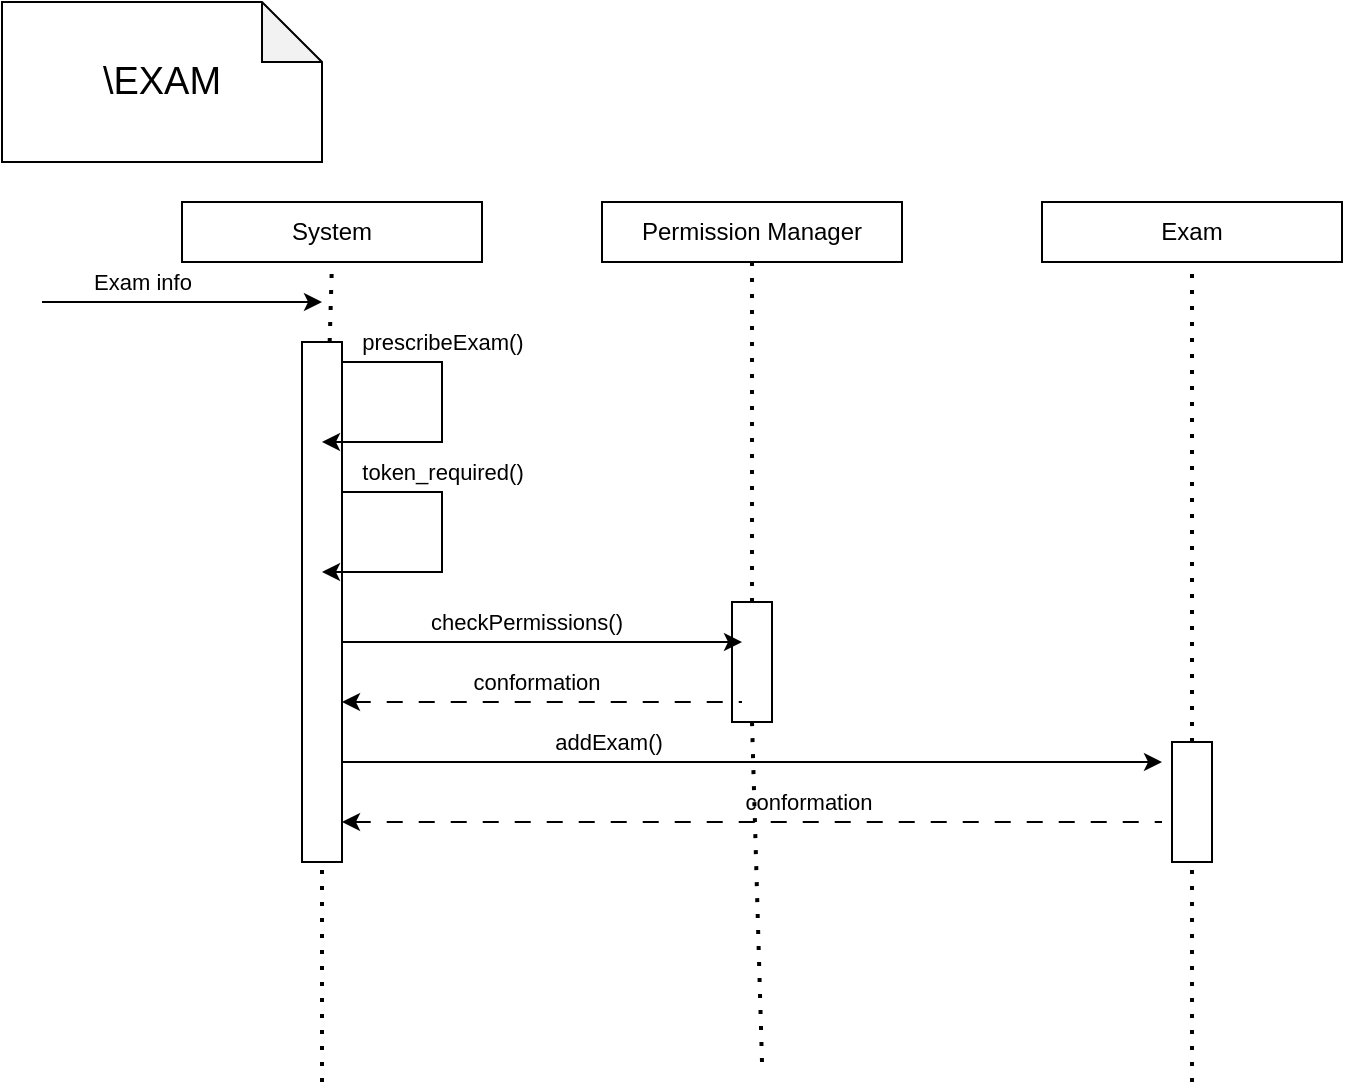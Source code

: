 <mxfile version="24.7.17">
  <diagram name="Page-1" id="Jv_TQmSTfyp_RUovjXyt">
    <mxGraphModel dx="1193" dy="648" grid="1" gridSize="10" guides="1" tooltips="1" connect="1" arrows="1" fold="1" page="1" pageScale="1" pageWidth="850" pageHeight="1100" math="0" shadow="0">
      <root>
        <mxCell id="0" />
        <mxCell id="1" parent="0" />
        <mxCell id="Bxq7dNhiQGgo0WM1oG6--110" value="" style="rounded=0;whiteSpace=wrap;html=1;" vertex="1" parent="1">
          <mxGeometry x="385" y="310" width="20" height="60" as="geometry" />
        </mxCell>
        <mxCell id="Bxq7dNhiQGgo0WM1oG6--5" value="" style="rounded=0;whiteSpace=wrap;html=1;" vertex="1" parent="1">
          <mxGeometry x="170" y="180" width="20" height="260" as="geometry" />
        </mxCell>
        <mxCell id="Bxq7dNhiQGgo0WM1oG6--1" value="System" style="rounded=0;whiteSpace=wrap;html=1;" vertex="1" parent="1">
          <mxGeometry x="110" y="110" width="150" height="30" as="geometry" />
        </mxCell>
        <mxCell id="Bxq7dNhiQGgo0WM1oG6--6" value="" style="endArrow=none;dashed=1;html=1;dashPattern=1 3;strokeWidth=2;rounded=0;entryX=0.5;entryY=1;entryDx=0;entryDy=0;" edge="1" parent="1" source="Bxq7dNhiQGgo0WM1oG6--5" target="Bxq7dNhiQGgo0WM1oG6--1">
          <mxGeometry width="50" height="50" relative="1" as="geometry">
            <mxPoint x="185" y="600" as="sourcePoint" />
            <mxPoint x="450" y="280" as="targetPoint" />
          </mxGeometry>
        </mxCell>
        <mxCell id="Bxq7dNhiQGgo0WM1oG6--7" value="&lt;font style=&quot;font-size: 19px;&quot;&gt;\EXAM&lt;/font&gt;" style="shape=note;whiteSpace=wrap;html=1;backgroundOutline=1;darkOpacity=0.05;" vertex="1" parent="1">
          <mxGeometry x="20" y="10" width="160" height="80" as="geometry" />
        </mxCell>
        <mxCell id="Bxq7dNhiQGgo0WM1oG6--8" value="" style="endArrow=classic;html=1;rounded=0;" edge="1" parent="1">
          <mxGeometry width="50" height="50" relative="1" as="geometry">
            <mxPoint x="40" y="160" as="sourcePoint" />
            <mxPoint x="180" y="160" as="targetPoint" />
          </mxGeometry>
        </mxCell>
        <mxCell id="Bxq7dNhiQGgo0WM1oG6--9" value="Exam info" style="edgeLabel;html=1;align=center;verticalAlign=middle;resizable=0;points=[];" vertex="1" connectable="0" parent="Bxq7dNhiQGgo0WM1oG6--8">
          <mxGeometry x="-0.612" y="-2" relative="1" as="geometry">
            <mxPoint x="23" y="-12" as="offset" />
          </mxGeometry>
        </mxCell>
        <mxCell id="Bxq7dNhiQGgo0WM1oG6--10" value="" style="endArrow=classic;html=1;rounded=0;" edge="1" parent="1">
          <mxGeometry width="50" height="50" relative="1" as="geometry">
            <mxPoint x="190" y="190" as="sourcePoint" />
            <mxPoint x="180" y="230" as="targetPoint" />
            <Array as="points">
              <mxPoint x="240" y="190" />
              <mxPoint x="240" y="230" />
            </Array>
          </mxGeometry>
        </mxCell>
        <mxCell id="Bxq7dNhiQGgo0WM1oG6--11" value="prescribeExam()" style="edgeLabel;html=1;align=center;verticalAlign=middle;resizable=0;points=[];" vertex="1" connectable="0" parent="Bxq7dNhiQGgo0WM1oG6--10">
          <mxGeometry x="-0.612" y="-2" relative="1" as="geometry">
            <mxPoint x="21" y="-12" as="offset" />
          </mxGeometry>
        </mxCell>
        <mxCell id="Bxq7dNhiQGgo0WM1oG6--17" value="" style="endArrow=classic;html=1;rounded=0;" edge="1" parent="1">
          <mxGeometry width="50" height="50" relative="1" as="geometry">
            <mxPoint x="190" y="390" as="sourcePoint" />
            <mxPoint x="600" y="390" as="targetPoint" />
          </mxGeometry>
        </mxCell>
        <mxCell id="Bxq7dNhiQGgo0WM1oG6--18" value="addExam()" style="edgeLabel;html=1;align=center;verticalAlign=middle;resizable=0;points=[];" vertex="1" connectable="0" parent="Bxq7dNhiQGgo0WM1oG6--17">
          <mxGeometry x="-0.612" y="-2" relative="1" as="geometry">
            <mxPoint x="53" y="-12" as="offset" />
          </mxGeometry>
        </mxCell>
        <mxCell id="Bxq7dNhiQGgo0WM1oG6--26" value="" style="endArrow=none;html=1;rounded=0;dashed=1;dashPattern=8 8;startArrow=classic;startFill=1;endFill=0;" edge="1" parent="1">
          <mxGeometry width="50" height="50" relative="1" as="geometry">
            <mxPoint x="190" y="420" as="sourcePoint" />
            <mxPoint x="600" y="420" as="targetPoint" />
          </mxGeometry>
        </mxCell>
        <mxCell id="Bxq7dNhiQGgo0WM1oG6--28" value="conformation" style="edgeLabel;html=1;align=center;verticalAlign=middle;resizable=0;points=[];" vertex="1" connectable="0" parent="Bxq7dNhiQGgo0WM1oG6--26">
          <mxGeometry x="0.297" y="2" relative="1" as="geometry">
            <mxPoint x="-33" y="-8" as="offset" />
          </mxGeometry>
        </mxCell>
        <mxCell id="Bxq7dNhiQGgo0WM1oG6--67" value="" style="endArrow=none;dashed=1;html=1;dashPattern=1 3;strokeWidth=2;rounded=0;entryX=0.5;entryY=1;entryDx=0;entryDy=0;" edge="1" parent="1" target="Bxq7dNhiQGgo0WM1oG6--5">
          <mxGeometry width="50" height="50" relative="1" as="geometry">
            <mxPoint x="180" y="550" as="sourcePoint" />
            <mxPoint x="185" y="140" as="targetPoint" />
          </mxGeometry>
        </mxCell>
        <mxCell id="Bxq7dNhiQGgo0WM1oG6--85" value="Exam" style="rounded=0;whiteSpace=wrap;html=1;" vertex="1" parent="1">
          <mxGeometry x="540" y="110" width="150" height="30" as="geometry" />
        </mxCell>
        <mxCell id="Bxq7dNhiQGgo0WM1oG6--86" value="" style="endArrow=none;dashed=1;html=1;dashPattern=1 3;strokeWidth=2;rounded=0;entryX=0.5;entryY=1;entryDx=0;entryDy=0;" edge="1" parent="1" source="Bxq7dNhiQGgo0WM1oG6--87" target="Bxq7dNhiQGgo0WM1oG6--85">
          <mxGeometry width="50" height="50" relative="1" as="geometry">
            <mxPoint x="615" y="650" as="sourcePoint" />
            <mxPoint x="610" y="250" as="targetPoint" />
          </mxGeometry>
        </mxCell>
        <mxCell id="Bxq7dNhiQGgo0WM1oG6--88" value="" style="endArrow=none;dashed=1;html=1;dashPattern=1 3;strokeWidth=2;rounded=0;entryX=0.5;entryY=1;entryDx=0;entryDy=0;" edge="1" parent="1" target="Bxq7dNhiQGgo0WM1oG6--87">
          <mxGeometry width="50" height="50" relative="1" as="geometry">
            <mxPoint x="615" y="550" as="sourcePoint" />
            <mxPoint x="615" y="140" as="targetPoint" />
          </mxGeometry>
        </mxCell>
        <mxCell id="Bxq7dNhiQGgo0WM1oG6--87" value="" style="rounded=0;whiteSpace=wrap;html=1;" vertex="1" parent="1">
          <mxGeometry x="605" y="380" width="20" height="60" as="geometry" />
        </mxCell>
        <mxCell id="Bxq7dNhiQGgo0WM1oG6--89" value="" style="endArrow=classic;html=1;rounded=0;" edge="1" parent="1">
          <mxGeometry width="50" height="50" relative="1" as="geometry">
            <mxPoint x="190" y="255" as="sourcePoint" />
            <mxPoint x="180" y="295" as="targetPoint" />
            <Array as="points">
              <mxPoint x="240" y="255" />
              <mxPoint x="240" y="295" />
            </Array>
          </mxGeometry>
        </mxCell>
        <mxCell id="Bxq7dNhiQGgo0WM1oG6--90" value="token_required()" style="edgeLabel;html=1;align=center;verticalAlign=middle;resizable=0;points=[];" vertex="1" connectable="0" parent="Bxq7dNhiQGgo0WM1oG6--89">
          <mxGeometry x="-0.612" y="-2" relative="1" as="geometry">
            <mxPoint x="21" y="-12" as="offset" />
          </mxGeometry>
        </mxCell>
        <mxCell id="Bxq7dNhiQGgo0WM1oG6--92" value="Permission Manager" style="rounded=0;whiteSpace=wrap;html=1;" vertex="1" parent="1">
          <mxGeometry x="320" y="110" width="150" height="30" as="geometry" />
        </mxCell>
        <mxCell id="Bxq7dNhiQGgo0WM1oG6--93" value="" style="endArrow=none;dashed=1;html=1;dashPattern=1 3;strokeWidth=2;rounded=0;entryX=0.5;entryY=1;entryDx=0;entryDy=0;" edge="1" parent="1" target="Bxq7dNhiQGgo0WM1oG6--92" source="Bxq7dNhiQGgo0WM1oG6--110">
          <mxGeometry width="50" height="50" relative="1" as="geometry">
            <mxPoint x="400" y="600" as="sourcePoint" />
            <mxPoint x="390" y="250" as="targetPoint" />
          </mxGeometry>
        </mxCell>
        <mxCell id="Bxq7dNhiQGgo0WM1oG6--106" value="" style="endArrow=classic;html=1;rounded=0;" edge="1" parent="1">
          <mxGeometry width="50" height="50" relative="1" as="geometry">
            <mxPoint x="190" y="330" as="sourcePoint" />
            <mxPoint x="390" y="330" as="targetPoint" />
          </mxGeometry>
        </mxCell>
        <mxCell id="Bxq7dNhiQGgo0WM1oG6--107" value="checkPermissions()" style="edgeLabel;html=1;align=center;verticalAlign=middle;resizable=0;points=[];" vertex="1" connectable="0" parent="Bxq7dNhiQGgo0WM1oG6--106">
          <mxGeometry x="-0.612" y="-2" relative="1" as="geometry">
            <mxPoint x="53" y="-12" as="offset" />
          </mxGeometry>
        </mxCell>
        <mxCell id="Bxq7dNhiQGgo0WM1oG6--108" value="" style="endArrow=none;html=1;rounded=0;dashed=1;dashPattern=8 8;startArrow=classic;startFill=1;endFill=0;" edge="1" parent="1">
          <mxGeometry width="50" height="50" relative="1" as="geometry">
            <mxPoint x="190" y="360" as="sourcePoint" />
            <mxPoint x="390" y="360" as="targetPoint" />
          </mxGeometry>
        </mxCell>
        <mxCell id="Bxq7dNhiQGgo0WM1oG6--109" value="conformation" style="edgeLabel;html=1;align=center;verticalAlign=middle;resizable=0;points=[];" vertex="1" connectable="0" parent="Bxq7dNhiQGgo0WM1oG6--108">
          <mxGeometry x="0.297" y="2" relative="1" as="geometry">
            <mxPoint x="-33" y="-8" as="offset" />
          </mxGeometry>
        </mxCell>
        <mxCell id="Bxq7dNhiQGgo0WM1oG6--111" value="" style="endArrow=none;dashed=1;html=1;dashPattern=1 3;strokeWidth=2;rounded=0;entryX=0.5;entryY=1;entryDx=0;entryDy=0;" edge="1" parent="1" target="Bxq7dNhiQGgo0WM1oG6--110">
          <mxGeometry width="50" height="50" relative="1" as="geometry">
            <mxPoint x="400" y="540" as="sourcePoint" />
            <mxPoint x="395" y="140" as="targetPoint" />
          </mxGeometry>
        </mxCell>
      </root>
    </mxGraphModel>
  </diagram>
</mxfile>
